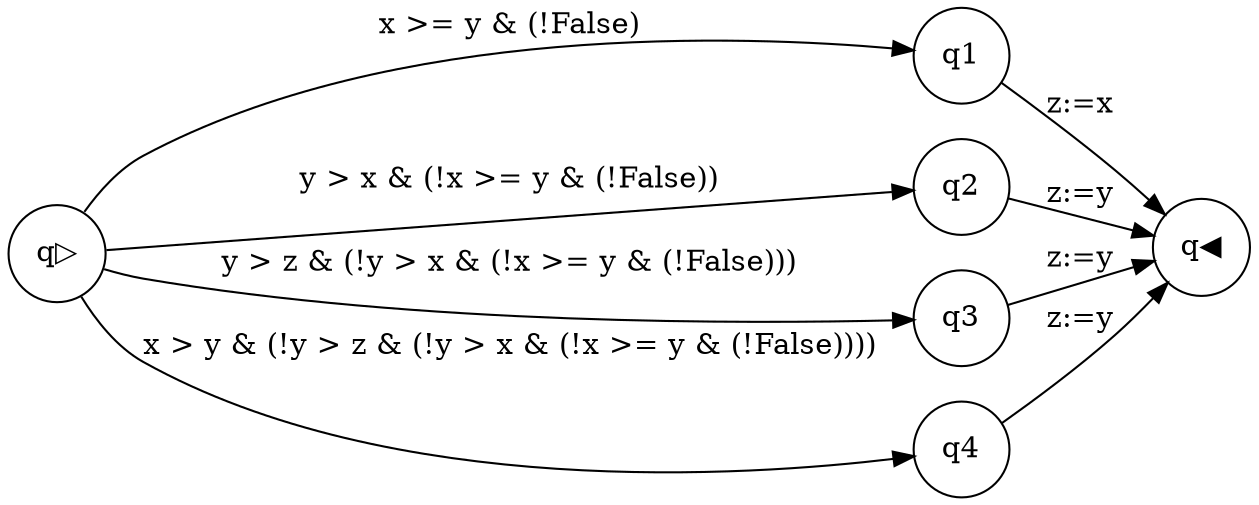 digraph G {
rankdir=LR;
node [shape = circle]
q1 -> q◀ [label="z:=x"] 
q▷ -> q1 [label="x >= y & (!False)"] 
q2 -> q◀ [label="z:=y"] 
q▷ -> q2 [label="y > x & (!x >= y & (!False))"] 
q3 -> q◀ [label="z:=y"] 
q▷ -> q3 [label="y > z & (!y > x & (!x >= y & (!False)))"] 
q4 -> q◀ [label="z:=y"] 
q▷ -> q4 [label="x > y & (!y > z & (!y > x & (!x >= y & (!False))))"] 
}